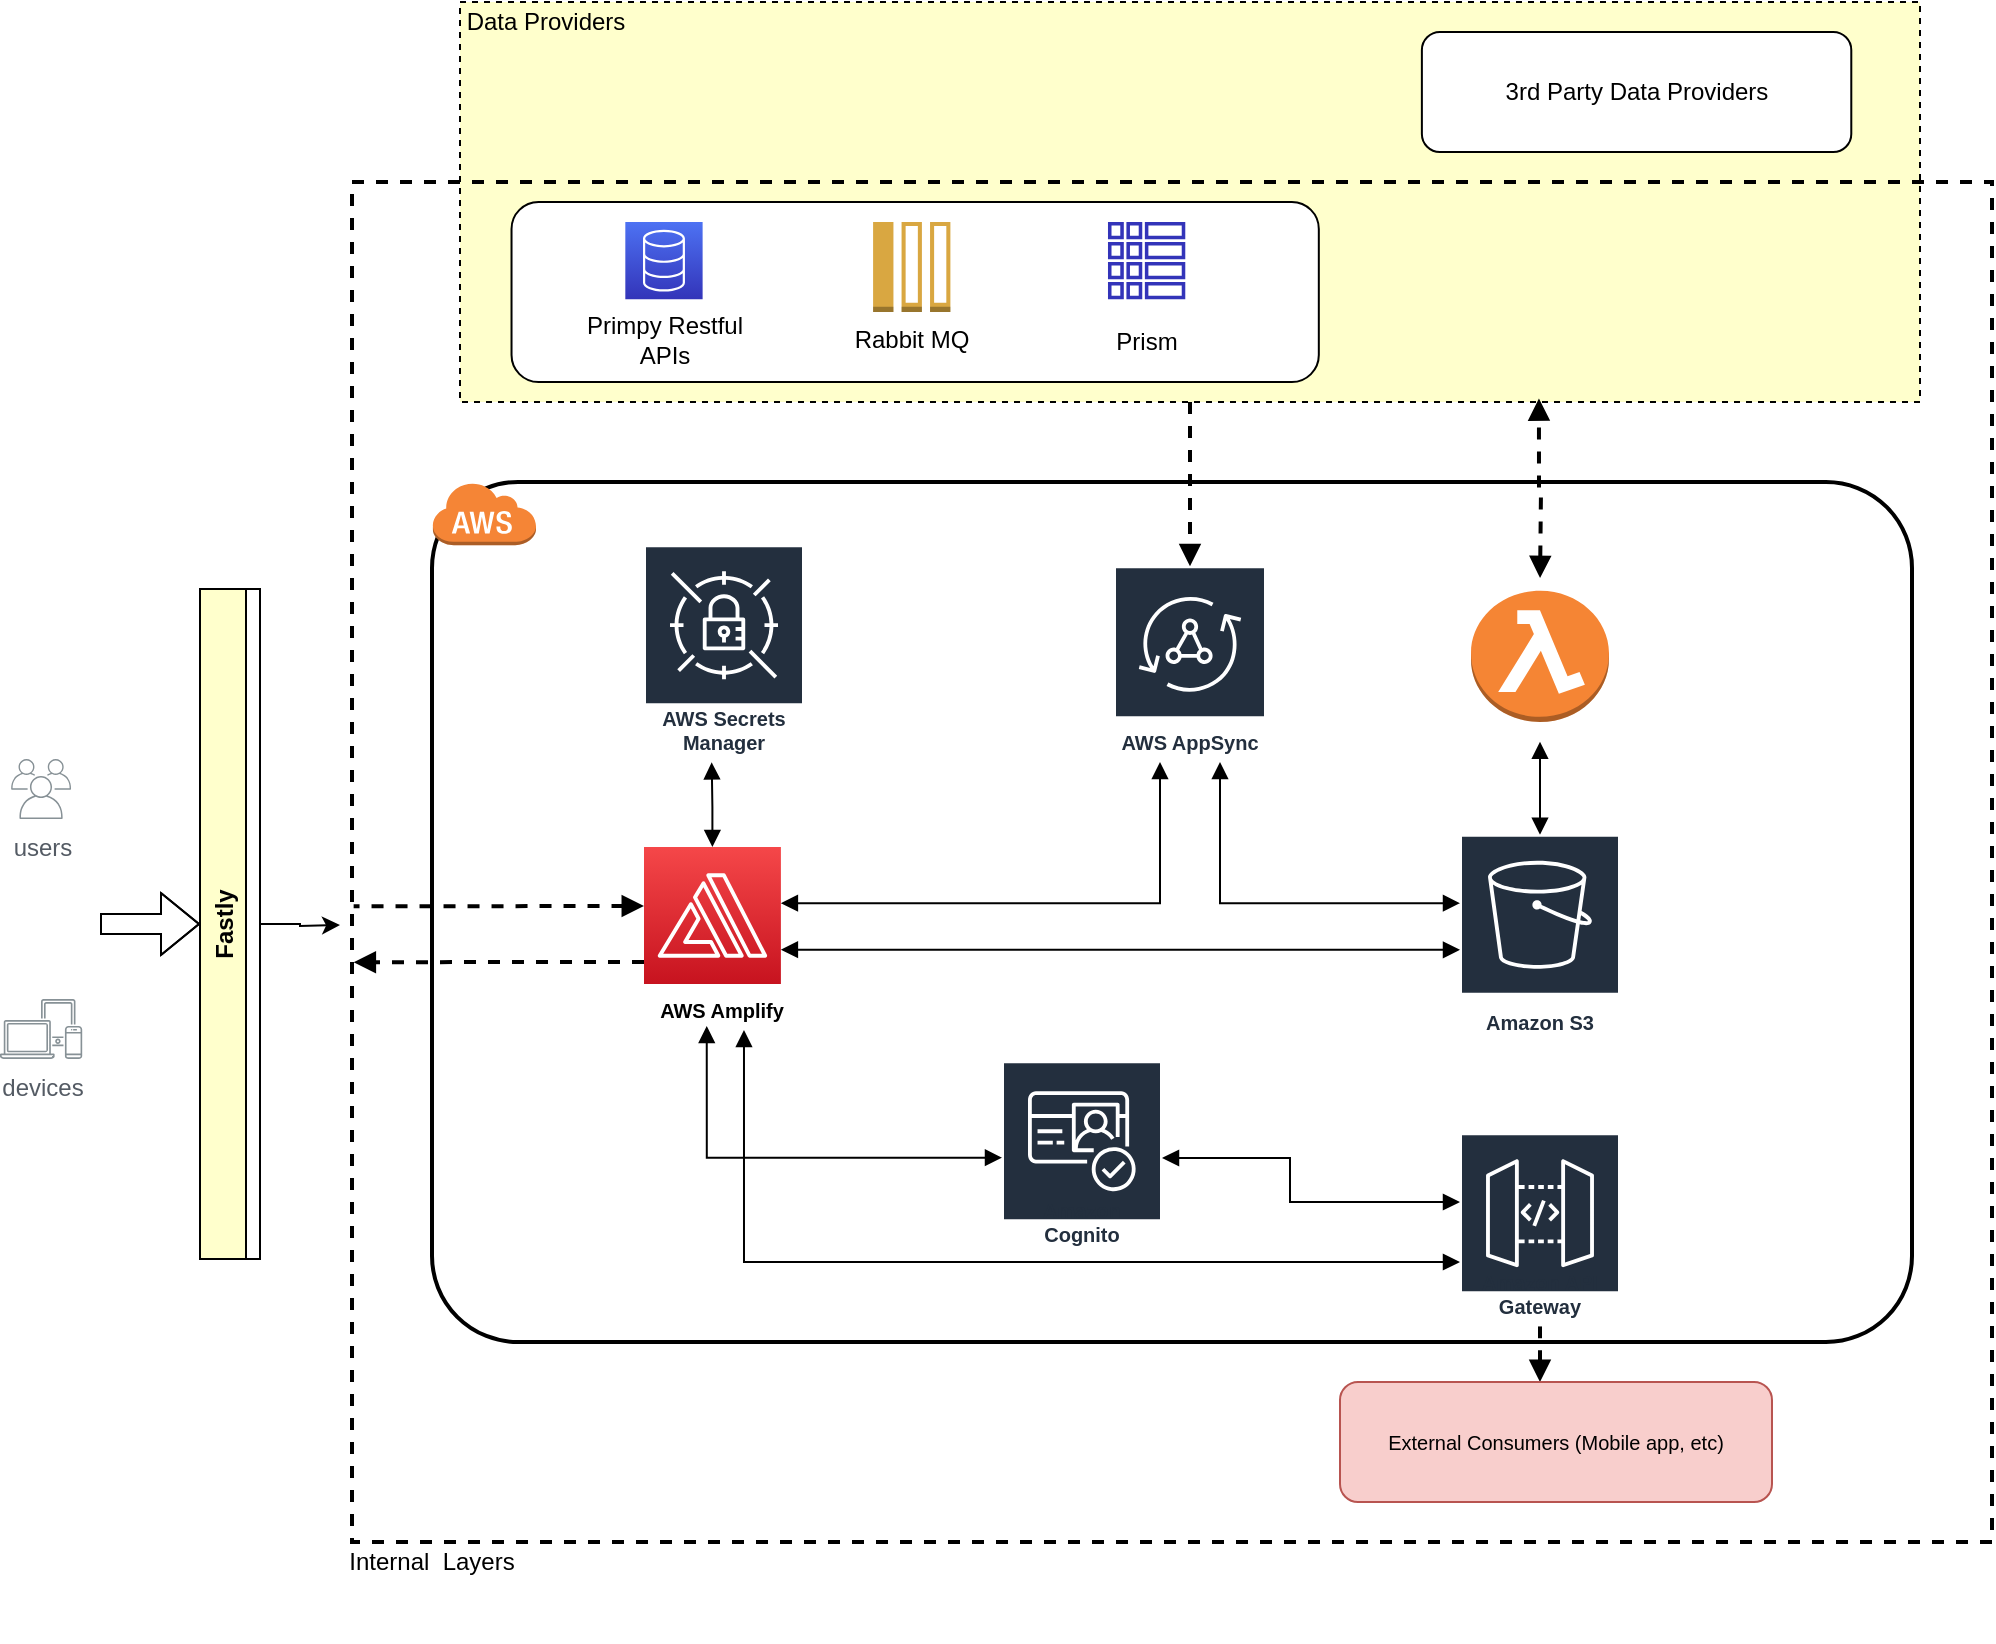 <mxfile version="14.6.13" type="github">
  <diagram name="Page-1" id="5f0bae14-7c28-e335-631c-24af17079c00">
    <mxGraphModel dx="1447" dy="1071" grid="1" gridSize="10" guides="1" tooltips="1" connect="1" arrows="1" fold="1" page="1" pageScale="1" pageWidth="1100" pageHeight="850" background="#ffffff" math="0" shadow="0">
      <root>
        <mxCell id="0" />
        <mxCell id="1" parent="0" />
        <mxCell id="XYLWTB2hJHx9awdFAHo3-33" value="" style="group" vertex="1" connectable="0" parent="1">
          <mxGeometry x="270" y="20" width="730" height="200" as="geometry" />
        </mxCell>
        <mxCell id="XYLWTB2hJHx9awdFAHo3-29" value="" style="group" vertex="1" connectable="0" parent="XYLWTB2hJHx9awdFAHo3-33">
          <mxGeometry width="730" height="200" as="geometry" />
        </mxCell>
        <mxCell id="XYLWTB2hJHx9awdFAHo3-8" value="" style="rounded=0;whiteSpace=wrap;html=1;dashed=1;shadow=0;fillColor=#FFFFCC;" vertex="1" parent="XYLWTB2hJHx9awdFAHo3-29">
          <mxGeometry width="730" height="200" as="geometry" />
        </mxCell>
        <mxCell id="XYLWTB2hJHx9awdFAHo3-10" value="Data Providers" style="text;html=1;strokeColor=none;fillColor=none;align=center;verticalAlign=middle;whiteSpace=wrap;rounded=0;dashed=1;" vertex="1" parent="XYLWTB2hJHx9awdFAHo3-29">
          <mxGeometry width="85.882" height="20" as="geometry" />
        </mxCell>
        <mxCell id="XYLWTB2hJHx9awdFAHo3-6" value="3rd Party Data Providers" style="rounded=1;whiteSpace=wrap;html=1;" vertex="1" parent="XYLWTB2hJHx9awdFAHo3-33">
          <mxGeometry x="480.941" y="15" width="214.706" height="60" as="geometry" />
        </mxCell>
        <mxCell id="XYLWTB2hJHx9awdFAHo3-32" value="" style="group" vertex="1" connectable="0" parent="XYLWTB2hJHx9awdFAHo3-33">
          <mxGeometry x="25.765" y="100" width="403.647" height="90" as="geometry" />
        </mxCell>
        <mxCell id="XYLWTB2hJHx9awdFAHo3-5" value="" style="rounded=1;whiteSpace=wrap;html=1;" vertex="1" parent="XYLWTB2hJHx9awdFAHo3-32">
          <mxGeometry width="403.647" height="90" as="geometry" />
        </mxCell>
        <mxCell id="XYLWTB2hJHx9awdFAHo3-15" value="" style="group" vertex="1" connectable="0" parent="XYLWTB2hJHx9awdFAHo3-32">
          <mxGeometry x="25.765" y="10" width="100.912" height="69" as="geometry" />
        </mxCell>
        <mxCell id="XYLWTB2hJHx9awdFAHo3-13" value="" style="points=[[0,0,0],[0.25,0,0],[0.5,0,0],[0.75,0,0],[1,0,0],[0,1,0],[0.25,1,0],[0.5,1,0],[0.75,1,0],[1,1,0],[0,0.25,0],[0,0.5,0],[0,0.75,0],[1,0.25,0],[1,0.5,0],[1,0.75,0]];outlineConnect=0;fontColor=#232F3E;gradientColor=#4D72F3;gradientDirection=north;fillColor=#3334B9;strokeColor=#ffffff;dashed=0;verticalLabelPosition=bottom;verticalAlign=top;align=center;html=1;fontSize=12;fontStyle=0;aspect=fixed;shape=mxgraph.aws4.resourceIcon;resIcon=mxgraph.aws4.database;" vertex="1" parent="XYLWTB2hJHx9awdFAHo3-15">
          <mxGeometry x="31.132" width="38.647" height="38.647" as="geometry" />
        </mxCell>
        <mxCell id="XYLWTB2hJHx9awdFAHo3-14" value="Primpy Restful APIs" style="text;html=1;strokeColor=none;fillColor=none;align=center;verticalAlign=middle;whiteSpace=wrap;rounded=0;dashed=1;" vertex="1" parent="XYLWTB2hJHx9awdFAHo3-15">
          <mxGeometry y="49" width="100.912" height="20" as="geometry" />
        </mxCell>
        <mxCell id="XYLWTB2hJHx9awdFAHo3-17" value="" style="group" vertex="1" connectable="0" parent="XYLWTB2hJHx9awdFAHo3-32">
          <mxGeometry x="157.165" y="10" width="85.882" height="69" as="geometry" />
        </mxCell>
        <mxCell id="XYLWTB2hJHx9awdFAHo3-27" value="" style="group" vertex="1" connectable="0" parent="XYLWTB2hJHx9awdFAHo3-17">
          <mxGeometry width="85.882" height="69" as="geometry" />
        </mxCell>
        <mxCell id="XYLWTB2hJHx9awdFAHo3-11" value="" style="outlineConnect=0;dashed=0;verticalLabelPosition=bottom;verticalAlign=top;align=center;html=1;shape=mxgraph.aws3.message;fillColor=#D9A741;gradientColor=none;" vertex="1" parent="XYLWTB2hJHx9awdFAHo3-27">
          <mxGeometry x="23.618" width="38.647" height="45" as="geometry" />
        </mxCell>
        <mxCell id="XYLWTB2hJHx9awdFAHo3-16" value="Rabbit MQ" style="text;html=1;strokeColor=none;fillColor=none;align=center;verticalAlign=middle;whiteSpace=wrap;rounded=0;dashed=1;" vertex="1" parent="XYLWTB2hJHx9awdFAHo3-27">
          <mxGeometry y="49" width="85.882" height="20" as="geometry" />
        </mxCell>
        <mxCell id="XYLWTB2hJHx9awdFAHo3-26" value="" style="group" vertex="1" connectable="0" parent="XYLWTB2hJHx9awdFAHo3-32">
          <mxGeometry x="267.094" y="10" width="100.912" height="69.5" as="geometry" />
        </mxCell>
        <mxCell id="XYLWTB2hJHx9awdFAHo3-18" value="" style="outlineConnect=0;fontColor=#232F3E;gradientColor=none;fillColor=#3334B9;strokeColor=none;dashed=0;verticalLabelPosition=bottom;verticalAlign=top;align=center;html=1;fontSize=12;fontStyle=0;aspect=fixed;pointerEvents=1;shape=mxgraph.aws4.global_secondary_index;" vertex="1" parent="XYLWTB2hJHx9awdFAHo3-26">
          <mxGeometry x="31.132" width="38.647" height="38.647" as="geometry" />
        </mxCell>
        <mxCell id="XYLWTB2hJHx9awdFAHo3-25" value="Prism" style="text;html=1;strokeColor=none;fillColor=none;align=center;verticalAlign=middle;whiteSpace=wrap;rounded=0;dashed=1;" vertex="1" parent="XYLWTB2hJHx9awdFAHo3-26">
          <mxGeometry y="49.5" width="100.912" height="20" as="geometry" />
        </mxCell>
        <mxCell id="XYLWTB2hJHx9awdFAHo3-43" value="" style="group" vertex="1" connectable="0" parent="1">
          <mxGeometry x="40" y="313.5" width="170" height="335" as="geometry" />
        </mxCell>
        <mxCell id="XYLWTB2hJHx9awdFAHo3-1" value="users" style="outlineConnect=0;gradientColor=none;fontColor=#545B64;strokeColor=none;fillColor=#879196;dashed=0;verticalLabelPosition=bottom;verticalAlign=top;align=center;html=1;fontSize=12;fontStyle=0;aspect=fixed;shape=mxgraph.aws4.illustration_users;pointerEvents=1" vertex="1" parent="XYLWTB2hJHx9awdFAHo3-43">
          <mxGeometry x="5.55" y="85" width="30" height="30" as="geometry" />
        </mxCell>
        <mxCell id="XYLWTB2hJHx9awdFAHo3-2" value="devices" style="outlineConnect=0;gradientColor=none;fontColor=#545B64;strokeColor=none;fillColor=#879196;dashed=0;verticalLabelPosition=bottom;verticalAlign=top;align=center;html=1;fontSize=12;fontStyle=0;aspect=fixed;shape=mxgraph.aws4.illustration_devices;pointerEvents=1" vertex="1" parent="XYLWTB2hJHx9awdFAHo3-43">
          <mxGeometry y="205" width="41.1" height="30" as="geometry" />
        </mxCell>
        <mxCell id="XYLWTB2hJHx9awdFAHo3-40" value="" style="edgeStyle=orthogonalEdgeStyle;rounded=0;orthogonalLoop=1;jettySize=auto;html=1;" edge="1" parent="XYLWTB2hJHx9awdFAHo3-43" source="XYLWTB2hJHx9awdFAHo3-35">
          <mxGeometry relative="1" as="geometry">
            <mxPoint x="170" y="168" as="targetPoint" />
          </mxGeometry>
        </mxCell>
        <mxCell id="XYLWTB2hJHx9awdFAHo3-42" style="edgeStyle=orthogonalEdgeStyle;shape=flexArrow;rounded=0;orthogonalLoop=1;jettySize=auto;html=1;startArrow=block;endArrow=none;endFill=0;" edge="1" parent="XYLWTB2hJHx9awdFAHo3-43" source="XYLWTB2hJHx9awdFAHo3-35">
          <mxGeometry relative="1" as="geometry">
            <mxPoint x="50" y="167.5" as="targetPoint" />
          </mxGeometry>
        </mxCell>
        <mxCell id="XYLWTB2hJHx9awdFAHo3-35" value="Fastly" style="swimlane;horizontal=0;rounded=0;shadow=0;strokeWidth=1;fillColor=#FFFFCC;" vertex="1" parent="XYLWTB2hJHx9awdFAHo3-43">
          <mxGeometry x="100" width="30" height="335" as="geometry">
            <mxRectangle x="140" y="245" width="30" height="60" as="alternateBounds" />
          </mxGeometry>
        </mxCell>
        <mxCell id="XYLWTB2hJHx9awdFAHo3-46" style="rounded=0;orthogonalLoop=1;jettySize=auto;html=1;startArrow=none;endArrow=block;endFill=1;startFill=0;dashed=1;strokeWidth=2;" edge="1" parent="1" source="XYLWTB2hJHx9awdFAHo3-8" target="XYLWTB2hJHx9awdFAHo3-34">
          <mxGeometry relative="1" as="geometry" />
        </mxCell>
        <mxCell id="XYLWTB2hJHx9awdFAHo3-66" style="edgeStyle=orthogonalEdgeStyle;rounded=0;orthogonalLoop=1;jettySize=auto;html=1;entryX=0.739;entryY=0.991;entryDx=0;entryDy=0;entryPerimeter=0;fontSize=10;startArrow=block;startFill=1;endArrow=block;endFill=1;strokeWidth=2;dashed=1;" edge="1" parent="1" target="XYLWTB2hJHx9awdFAHo3-8">
          <mxGeometry relative="1" as="geometry">
            <mxPoint x="810.029" y="308" as="sourcePoint" />
          </mxGeometry>
        </mxCell>
        <mxCell id="XYLWTB2hJHx9awdFAHo3-69" style="edgeStyle=orthogonalEdgeStyle;rounded=0;orthogonalLoop=1;jettySize=auto;html=1;fontSize=10;startArrow=none;startFill=0;endArrow=block;endFill=1;strokeWidth=2;dashed=1;" edge="1" parent="1" source="XYLWTB2hJHx9awdFAHo3-60">
          <mxGeometry relative="1" as="geometry">
            <mxPoint x="810" y="710" as="targetPoint" />
          </mxGeometry>
        </mxCell>
        <mxCell id="XYLWTB2hJHx9awdFAHo3-44" value="" style="group" vertex="1" connectable="0" parent="1">
          <mxGeometry x="206" y="110" width="830" height="730" as="geometry" />
        </mxCell>
        <mxCell id="XYLWTB2hJHx9awdFAHo3-7" value="" style="rounded=0;whiteSpace=wrap;html=1;dashed=1;fillColor=none;strokeWidth=2;" vertex="1" parent="XYLWTB2hJHx9awdFAHo3-44">
          <mxGeometry x="10" width="820" height="680" as="geometry" />
        </mxCell>
        <mxCell id="XYLWTB2hJHx9awdFAHo3-9" value="Internal&amp;nbsp; Layers" style="text;html=1;strokeColor=none;fillColor=none;align=center;verticalAlign=middle;whiteSpace=wrap;rounded=0;dashed=1;" vertex="1" parent="XYLWTB2hJHx9awdFAHo3-44">
          <mxGeometry y="680" width="100" height="20" as="geometry" />
        </mxCell>
        <mxCell id="XYLWTB2hJHx9awdFAHo3-45" value="" style="group" vertex="1" connectable="0" parent="XYLWTB2hJHx9awdFAHo3-44">
          <mxGeometry x="50" y="150" width="740" height="430" as="geometry" />
        </mxCell>
        <mxCell id="XYLWTB2hJHx9awdFAHo3-36" value="" style="rounded=1;arcSize=10;dashed=0;fillColor=none;gradientColor=none;strokeWidth=2;shadow=0;" vertex="1" parent="XYLWTB2hJHx9awdFAHo3-45">
          <mxGeometry width="740" height="430" as="geometry" />
        </mxCell>
        <mxCell id="XYLWTB2hJHx9awdFAHo3-37" value="" style="dashed=0;html=1;shape=mxgraph.aws3.cloud;fillColor=#F58536;gradientColor=none;dashed=0;rounded=0;shadow=0;strokeWidth=1;" vertex="1" parent="XYLWTB2hJHx9awdFAHo3-45">
          <mxGeometry width="52" height="31.592" as="geometry" />
        </mxCell>
        <mxCell id="XYLWTB2hJHx9awdFAHo3-34" value="AWS AppSync" style="outlineConnect=0;fontColor=#232F3E;gradientColor=none;strokeColor=#ffffff;fillColor=#232F3E;dashed=0;verticalLabelPosition=middle;verticalAlign=bottom;align=center;html=1;whiteSpace=wrap;fontSize=10;fontStyle=1;spacing=3;shape=mxgraph.aws4.productIcon;prIcon=mxgraph.aws4.appsync;rounded=0;shadow=0;" vertex="1" parent="XYLWTB2hJHx9awdFAHo3-45">
          <mxGeometry x="341" y="42.12" width="76" height="97.88" as="geometry" />
        </mxCell>
        <mxCell id="XYLWTB2hJHx9awdFAHo3-50" value="AWS Secrets Manager" style="outlineConnect=0;fontColor=#232F3E;gradientColor=none;strokeColor=#ffffff;fillColor=#232F3E;dashed=0;verticalLabelPosition=middle;verticalAlign=bottom;align=center;html=1;whiteSpace=wrap;fontSize=10;fontStyle=1;spacing=3;shape=mxgraph.aws4.productIcon;prIcon=mxgraph.aws4.secrets_manager;rounded=0;shadow=0;" vertex="1" parent="XYLWTB2hJHx9awdFAHo3-45">
          <mxGeometry x="106" y="31.59" width="80" height="108.41" as="geometry" />
        </mxCell>
        <mxCell id="XYLWTB2hJHx9awdFAHo3-58" style="edgeStyle=orthogonalEdgeStyle;rounded=0;orthogonalLoop=1;jettySize=auto;html=1;entryX=0.391;entryY=0.948;entryDx=0;entryDy=0;fontSize=10;startArrow=block;startFill=1;endArrow=block;endFill=1;strokeWidth=1;entryPerimeter=0;" edge="1" parent="XYLWTB2hJHx9awdFAHo3-45" source="XYLWTB2hJHx9awdFAHo3-51" target="XYLWTB2hJHx9awdFAHo3-52">
          <mxGeometry relative="1" as="geometry" />
        </mxCell>
        <mxCell id="XYLWTB2hJHx9awdFAHo3-51" value="Amazon Cognito" style="outlineConnect=0;fontColor=#232F3E;gradientColor=none;strokeColor=#ffffff;fillColor=#232F3E;dashed=0;verticalLabelPosition=middle;verticalAlign=bottom;align=center;html=1;whiteSpace=wrap;fontSize=10;fontStyle=1;spacing=3;shape=mxgraph.aws4.productIcon;prIcon=mxgraph.aws4.cognito;rounded=0;shadow=0;" vertex="1" parent="XYLWTB2hJHx9awdFAHo3-45">
          <mxGeometry x="285" y="289.592" width="80" height="96.531" as="geometry" />
        </mxCell>
        <mxCell id="XYLWTB2hJHx9awdFAHo3-53" value="" style="group" vertex="1" connectable="0" parent="XYLWTB2hJHx9awdFAHo3-45">
          <mxGeometry x="106" y="182.531" width="78" height="90.388" as="geometry" />
        </mxCell>
        <mxCell id="XYLWTB2hJHx9awdFAHo3-57" value="" style="group" vertex="1" connectable="0" parent="XYLWTB2hJHx9awdFAHo3-53">
          <mxGeometry width="78" height="90.388" as="geometry" />
        </mxCell>
        <mxCell id="XYLWTB2hJHx9awdFAHo3-47" value="" style="points=[[0,0,0],[0.25,0,0],[0.5,0,0],[0.75,0,0],[1,0,0],[0,1,0],[0.25,1,0],[0.5,1,0],[0.75,1,0],[1,1,0],[0,0.25,0],[0,0.5,0],[0,0.75,0],[1,0.25,0],[1,0.5,0],[1,0.75,0]];outlineConnect=0;fontColor=#232F3E;gradientColor=#F54749;gradientDirection=north;fillColor=#C7131F;strokeColor=#ffffff;dashed=0;verticalLabelPosition=bottom;verticalAlign=top;align=center;html=1;fontSize=12;fontStyle=0;aspect=fixed;shape=mxgraph.aws4.resourceIcon;resIcon=mxgraph.aws4.amplify;rounded=0;shadow=0;" vertex="1" parent="XYLWTB2hJHx9awdFAHo3-57">
          <mxGeometry width="68.449" height="68.449" as="geometry" />
        </mxCell>
        <mxCell id="XYLWTB2hJHx9awdFAHo3-52" value="AWS Amplify" style="text;html=1;strokeColor=none;fillColor=none;align=center;verticalAlign=middle;whiteSpace=wrap;rounded=0;shadow=0;fontStyle=1;fontSize=10;" vertex="1" parent="XYLWTB2hJHx9awdFAHo3-57">
          <mxGeometry x="4" y="72.837" width="70" height="17.551" as="geometry" />
        </mxCell>
        <mxCell id="XYLWTB2hJHx9awdFAHo3-59" style="edgeStyle=orthogonalEdgeStyle;rounded=0;orthogonalLoop=1;jettySize=auto;html=1;fontSize=10;startArrow=block;startFill=1;endArrow=block;endFill=1;strokeWidth=1;" edge="1" parent="XYLWTB2hJHx9awdFAHo3-45" source="XYLWTB2hJHx9awdFAHo3-47" target="XYLWTB2hJHx9awdFAHo3-34">
          <mxGeometry relative="1" as="geometry">
            <Array as="points">
              <mxPoint x="364" y="210.612" />
            </Array>
          </mxGeometry>
        </mxCell>
        <mxCell id="XYLWTB2hJHx9awdFAHo3-63" style="edgeStyle=orthogonalEdgeStyle;rounded=0;orthogonalLoop=1;jettySize=auto;html=1;fontSize=10;startArrow=block;startFill=1;endArrow=block;endFill=1;strokeWidth=1;" edge="1" parent="XYLWTB2hJHx9awdFAHo3-45" source="XYLWTB2hJHx9awdFAHo3-60" target="XYLWTB2hJHx9awdFAHo3-51">
          <mxGeometry relative="1" as="geometry">
            <Array as="points">
              <mxPoint x="429" y="360" />
              <mxPoint x="429" y="338" />
            </Array>
          </mxGeometry>
        </mxCell>
        <mxCell id="XYLWTB2hJHx9awdFAHo3-75" style="edgeStyle=orthogonalEdgeStyle;rounded=0;orthogonalLoop=1;jettySize=auto;html=1;entryX=0.657;entryY=1.062;entryDx=0;entryDy=0;entryPerimeter=0;fontSize=10;startArrow=block;startFill=1;endArrow=block;endFill=1;strokeWidth=1;" edge="1" parent="XYLWTB2hJHx9awdFAHo3-45" source="XYLWTB2hJHx9awdFAHo3-60" target="XYLWTB2hJHx9awdFAHo3-52">
          <mxGeometry relative="1" as="geometry">
            <Array as="points">
              <mxPoint x="156" y="390" />
            </Array>
          </mxGeometry>
        </mxCell>
        <mxCell id="XYLWTB2hJHx9awdFAHo3-60" value="Amazon API Gateway" style="outlineConnect=0;fontColor=#232F3E;gradientColor=none;strokeColor=#ffffff;fillColor=#232F3E;dashed=0;verticalLabelPosition=middle;verticalAlign=bottom;align=center;html=1;whiteSpace=wrap;fontSize=10;fontStyle=1;spacing=3;shape=mxgraph.aws4.productIcon;prIcon=mxgraph.aws4.api_gateway;rounded=0;shadow=0;" vertex="1" parent="XYLWTB2hJHx9awdFAHo3-45">
          <mxGeometry x="514" y="325.592" width="80" height="96.531" as="geometry" />
        </mxCell>
        <mxCell id="XYLWTB2hJHx9awdFAHo3-62" style="edgeStyle=orthogonalEdgeStyle;rounded=0;orthogonalLoop=1;jettySize=auto;html=1;fontSize=10;startArrow=block;startFill=1;endArrow=block;endFill=1;strokeWidth=1;" edge="1" parent="XYLWTB2hJHx9awdFAHo3-45" source="XYLWTB2hJHx9awdFAHo3-61" target="XYLWTB2hJHx9awdFAHo3-34">
          <mxGeometry relative="1" as="geometry">
            <Array as="points">
              <mxPoint x="394" y="210.612" />
            </Array>
          </mxGeometry>
        </mxCell>
        <mxCell id="XYLWTB2hJHx9awdFAHo3-65" style="edgeStyle=orthogonalEdgeStyle;rounded=0;orthogonalLoop=1;jettySize=auto;html=1;entryX=1;entryY=0.75;entryDx=0;entryDy=0;entryPerimeter=0;fontSize=10;startArrow=block;startFill=1;endArrow=block;endFill=1;strokeWidth=1;" edge="1" parent="XYLWTB2hJHx9awdFAHo3-45" source="XYLWTB2hJHx9awdFAHo3-61" target="XYLWTB2hJHx9awdFAHo3-47">
          <mxGeometry relative="1" as="geometry">
            <Array as="points">
              <mxPoint x="349" y="234.306" />
            </Array>
          </mxGeometry>
        </mxCell>
        <mxCell id="XYLWTB2hJHx9awdFAHo3-67" style="edgeStyle=orthogonalEdgeStyle;rounded=0;orthogonalLoop=1;jettySize=auto;html=1;fontSize=10;startArrow=block;startFill=1;endArrow=block;endFill=1;strokeWidth=1;" edge="1" parent="XYLWTB2hJHx9awdFAHo3-45" source="XYLWTB2hJHx9awdFAHo3-61">
          <mxGeometry relative="1" as="geometry">
            <mxPoint x="554" y="129.878" as="targetPoint" />
          </mxGeometry>
        </mxCell>
        <mxCell id="XYLWTB2hJHx9awdFAHo3-61" value="Amazon S3" style="outlineConnect=0;fontColor=#232F3E;gradientColor=none;strokeColor=#ffffff;fillColor=#232F3E;dashed=0;verticalLabelPosition=middle;verticalAlign=bottom;align=center;html=1;whiteSpace=wrap;fontSize=10;fontStyle=1;spacing=3;shape=mxgraph.aws4.productIcon;prIcon=mxgraph.aws4.s3;rounded=0;shadow=0;" vertex="1" parent="XYLWTB2hJHx9awdFAHo3-45">
          <mxGeometry x="514" y="176.39" width="80" height="103.61" as="geometry" />
        </mxCell>
        <mxCell id="XYLWTB2hJHx9awdFAHo3-68" value="" style="outlineConnect=0;dashed=0;verticalLabelPosition=bottom;verticalAlign=top;align=center;html=1;shape=mxgraph.aws3.lambda_function;fillColor=#F58534;gradientColor=none;rounded=0;shadow=0;fontSize=10;strokeWidth=1;" vertex="1" parent="XYLWTB2hJHx9awdFAHo3-45">
          <mxGeometry x="519.5" y="54.41" width="69" height="65.59" as="geometry" />
        </mxCell>
        <mxCell id="XYLWTB2hJHx9awdFAHo3-71" style="edgeStyle=none;rounded=0;orthogonalLoop=1;jettySize=auto;html=1;fontSize=10;startArrow=none;startFill=0;endArrow=block;endFill=1;entryX=0.001;entryY=0.584;entryDx=0;entryDy=0;entryPerimeter=0;dashed=1;strokeWidth=2;" edge="1" parent="XYLWTB2hJHx9awdFAHo3-45">
          <mxGeometry relative="1" as="geometry">
            <mxPoint x="-39.18" y="240.09" as="targetPoint" />
            <mxPoint x="106" y="239.995" as="sourcePoint" />
          </mxGeometry>
        </mxCell>
        <mxCell id="XYLWTB2hJHx9awdFAHo3-73" style="edgeStyle=orthogonalEdgeStyle;rounded=0;orthogonalLoop=1;jettySize=auto;html=1;entryX=0.189;entryY=0.326;entryDx=0;entryDy=0;entryPerimeter=0;fontSize=10;startArrow=block;startFill=1;endArrow=block;endFill=1;strokeWidth=1;" edge="1" parent="XYLWTB2hJHx9awdFAHo3-45" source="XYLWTB2hJHx9awdFAHo3-47" target="XYLWTB2hJHx9awdFAHo3-36">
          <mxGeometry relative="1" as="geometry" />
        </mxCell>
        <mxCell id="XYLWTB2hJHx9awdFAHo3-54" style="edgeStyle=none;rounded=0;orthogonalLoop=1;jettySize=auto;html=1;fontSize=10;startArrow=block;startFill=1;endArrow=none;endFill=0;entryX=0.001;entryY=0.584;entryDx=0;entryDy=0;entryPerimeter=0;dashed=1;strokeWidth=2;" edge="1" parent="XYLWTB2hJHx9awdFAHo3-44">
          <mxGeometry relative="1" as="geometry">
            <mxPoint x="10.82" y="362.12" as="targetPoint" />
            <mxPoint x="156" y="362.025" as="sourcePoint" />
          </mxGeometry>
        </mxCell>
        <mxCell id="XYLWTB2hJHx9awdFAHo3-70" value="External Consumers (Mobile app, etc)" style="rounded=1;whiteSpace=wrap;html=1;shadow=0;fontSize=10;strokeWidth=1;fillColor=#f8cecc;strokeColor=#b85450;" vertex="1" parent="XYLWTB2hJHx9awdFAHo3-44">
          <mxGeometry x="504" y="600" width="216" height="60" as="geometry" />
        </mxCell>
      </root>
    </mxGraphModel>
  </diagram>
</mxfile>
